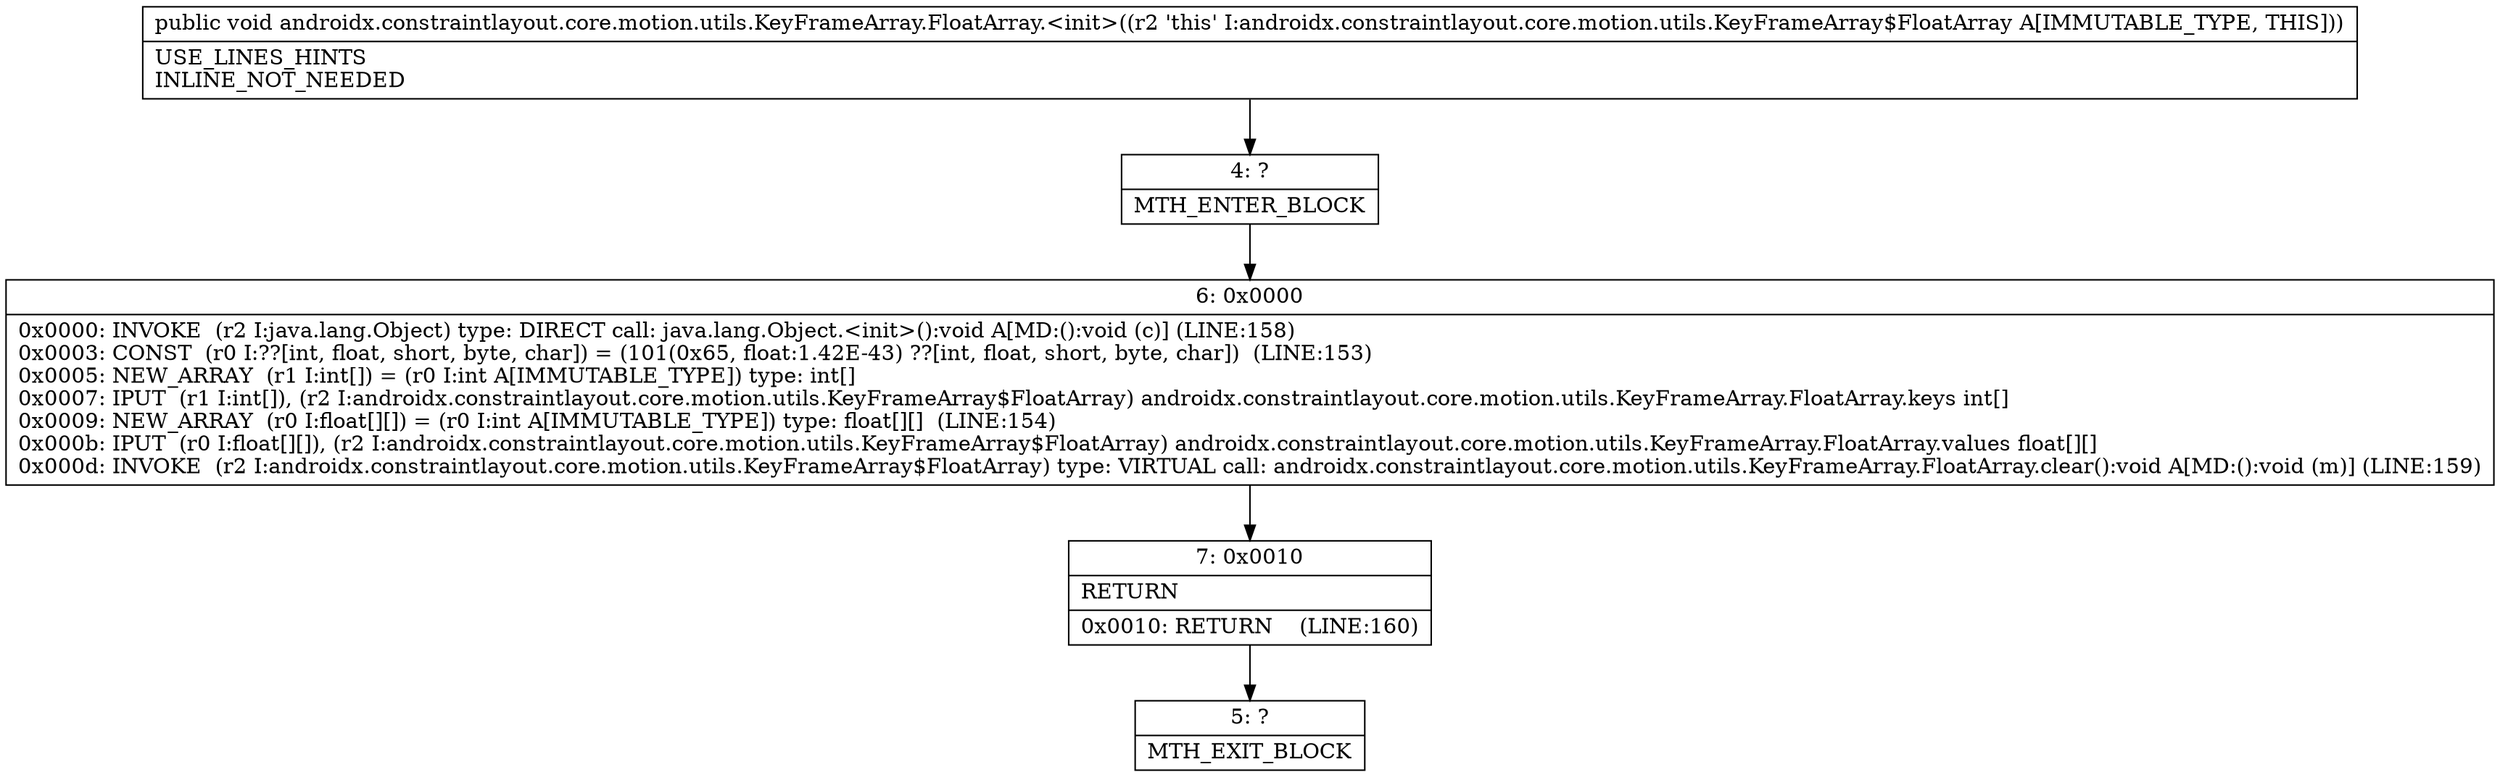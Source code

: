 digraph "CFG forandroidx.constraintlayout.core.motion.utils.KeyFrameArray.FloatArray.\<init\>()V" {
Node_4 [shape=record,label="{4\:\ ?|MTH_ENTER_BLOCK\l}"];
Node_6 [shape=record,label="{6\:\ 0x0000|0x0000: INVOKE  (r2 I:java.lang.Object) type: DIRECT call: java.lang.Object.\<init\>():void A[MD:():void (c)] (LINE:158)\l0x0003: CONST  (r0 I:??[int, float, short, byte, char]) = (101(0x65, float:1.42E\-43) ??[int, float, short, byte, char])  (LINE:153)\l0x0005: NEW_ARRAY  (r1 I:int[]) = (r0 I:int A[IMMUTABLE_TYPE]) type: int[] \l0x0007: IPUT  (r1 I:int[]), (r2 I:androidx.constraintlayout.core.motion.utils.KeyFrameArray$FloatArray) androidx.constraintlayout.core.motion.utils.KeyFrameArray.FloatArray.keys int[] \l0x0009: NEW_ARRAY  (r0 I:float[][]) = (r0 I:int A[IMMUTABLE_TYPE]) type: float[][]  (LINE:154)\l0x000b: IPUT  (r0 I:float[][]), (r2 I:androidx.constraintlayout.core.motion.utils.KeyFrameArray$FloatArray) androidx.constraintlayout.core.motion.utils.KeyFrameArray.FloatArray.values float[][] \l0x000d: INVOKE  (r2 I:androidx.constraintlayout.core.motion.utils.KeyFrameArray$FloatArray) type: VIRTUAL call: androidx.constraintlayout.core.motion.utils.KeyFrameArray.FloatArray.clear():void A[MD:():void (m)] (LINE:159)\l}"];
Node_7 [shape=record,label="{7\:\ 0x0010|RETURN\l|0x0010: RETURN    (LINE:160)\l}"];
Node_5 [shape=record,label="{5\:\ ?|MTH_EXIT_BLOCK\l}"];
MethodNode[shape=record,label="{public void androidx.constraintlayout.core.motion.utils.KeyFrameArray.FloatArray.\<init\>((r2 'this' I:androidx.constraintlayout.core.motion.utils.KeyFrameArray$FloatArray A[IMMUTABLE_TYPE, THIS]))  | USE_LINES_HINTS\lINLINE_NOT_NEEDED\l}"];
MethodNode -> Node_4;Node_4 -> Node_6;
Node_6 -> Node_7;
Node_7 -> Node_5;
}

